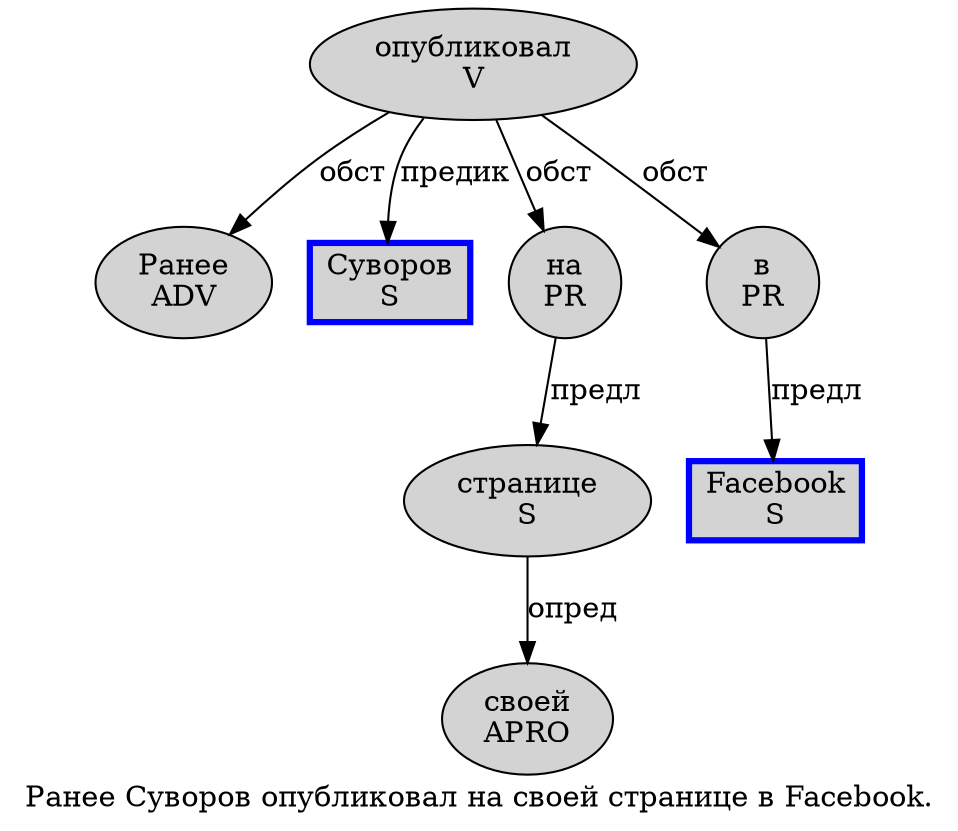 digraph SENTENCE_153 {
	graph [label="Ранее Суворов опубликовал на своей странице в Facebook."]
	node [style=filled]
		0 [label="Ранее
ADV" color="" fillcolor=lightgray penwidth=1 shape=ellipse]
		1 [label="Суворов
S" color=blue fillcolor=lightgray penwidth=3 shape=box]
		2 [label="опубликовал
V" color="" fillcolor=lightgray penwidth=1 shape=ellipse]
		3 [label="на
PR" color="" fillcolor=lightgray penwidth=1 shape=ellipse]
		4 [label="своей
APRO" color="" fillcolor=lightgray penwidth=1 shape=ellipse]
		5 [label="странице
S" color="" fillcolor=lightgray penwidth=1 shape=ellipse]
		6 [label="в
PR" color="" fillcolor=lightgray penwidth=1 shape=ellipse]
		7 [label="Facebook
S" color=blue fillcolor=lightgray penwidth=3 shape=box]
			5 -> 4 [label="опред"]
			2 -> 0 [label="обст"]
			2 -> 1 [label="предик"]
			2 -> 3 [label="обст"]
			2 -> 6 [label="обст"]
			6 -> 7 [label="предл"]
			3 -> 5 [label="предл"]
}